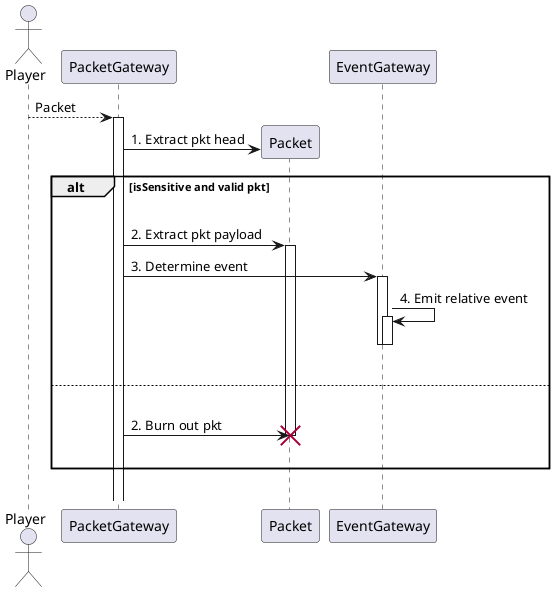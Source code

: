 @startuml Packet
autoactivate on
actor Player
participant PacketGateway
participant Packet
participant EventGateway

Player --> PacketGateway : Packet
activate PacketGateway
PacketGateway -> Packet ** : 1. Extract pkt head
alt isSensitive and valid pkt
	|||
	PacketGateway -> Packet : 2. Extract pkt payload
	PacketGateway -> EventGateway : 3. Determine event
	EventGateway -> EventGateway: 4. Emit relative event
	deactivate EventGateway
	deactivate EventGateway
	|||
else
	|||
	PacketGateway -> Packet !!: 2. Burn out pkt
	|||
end
|||
@enduml
